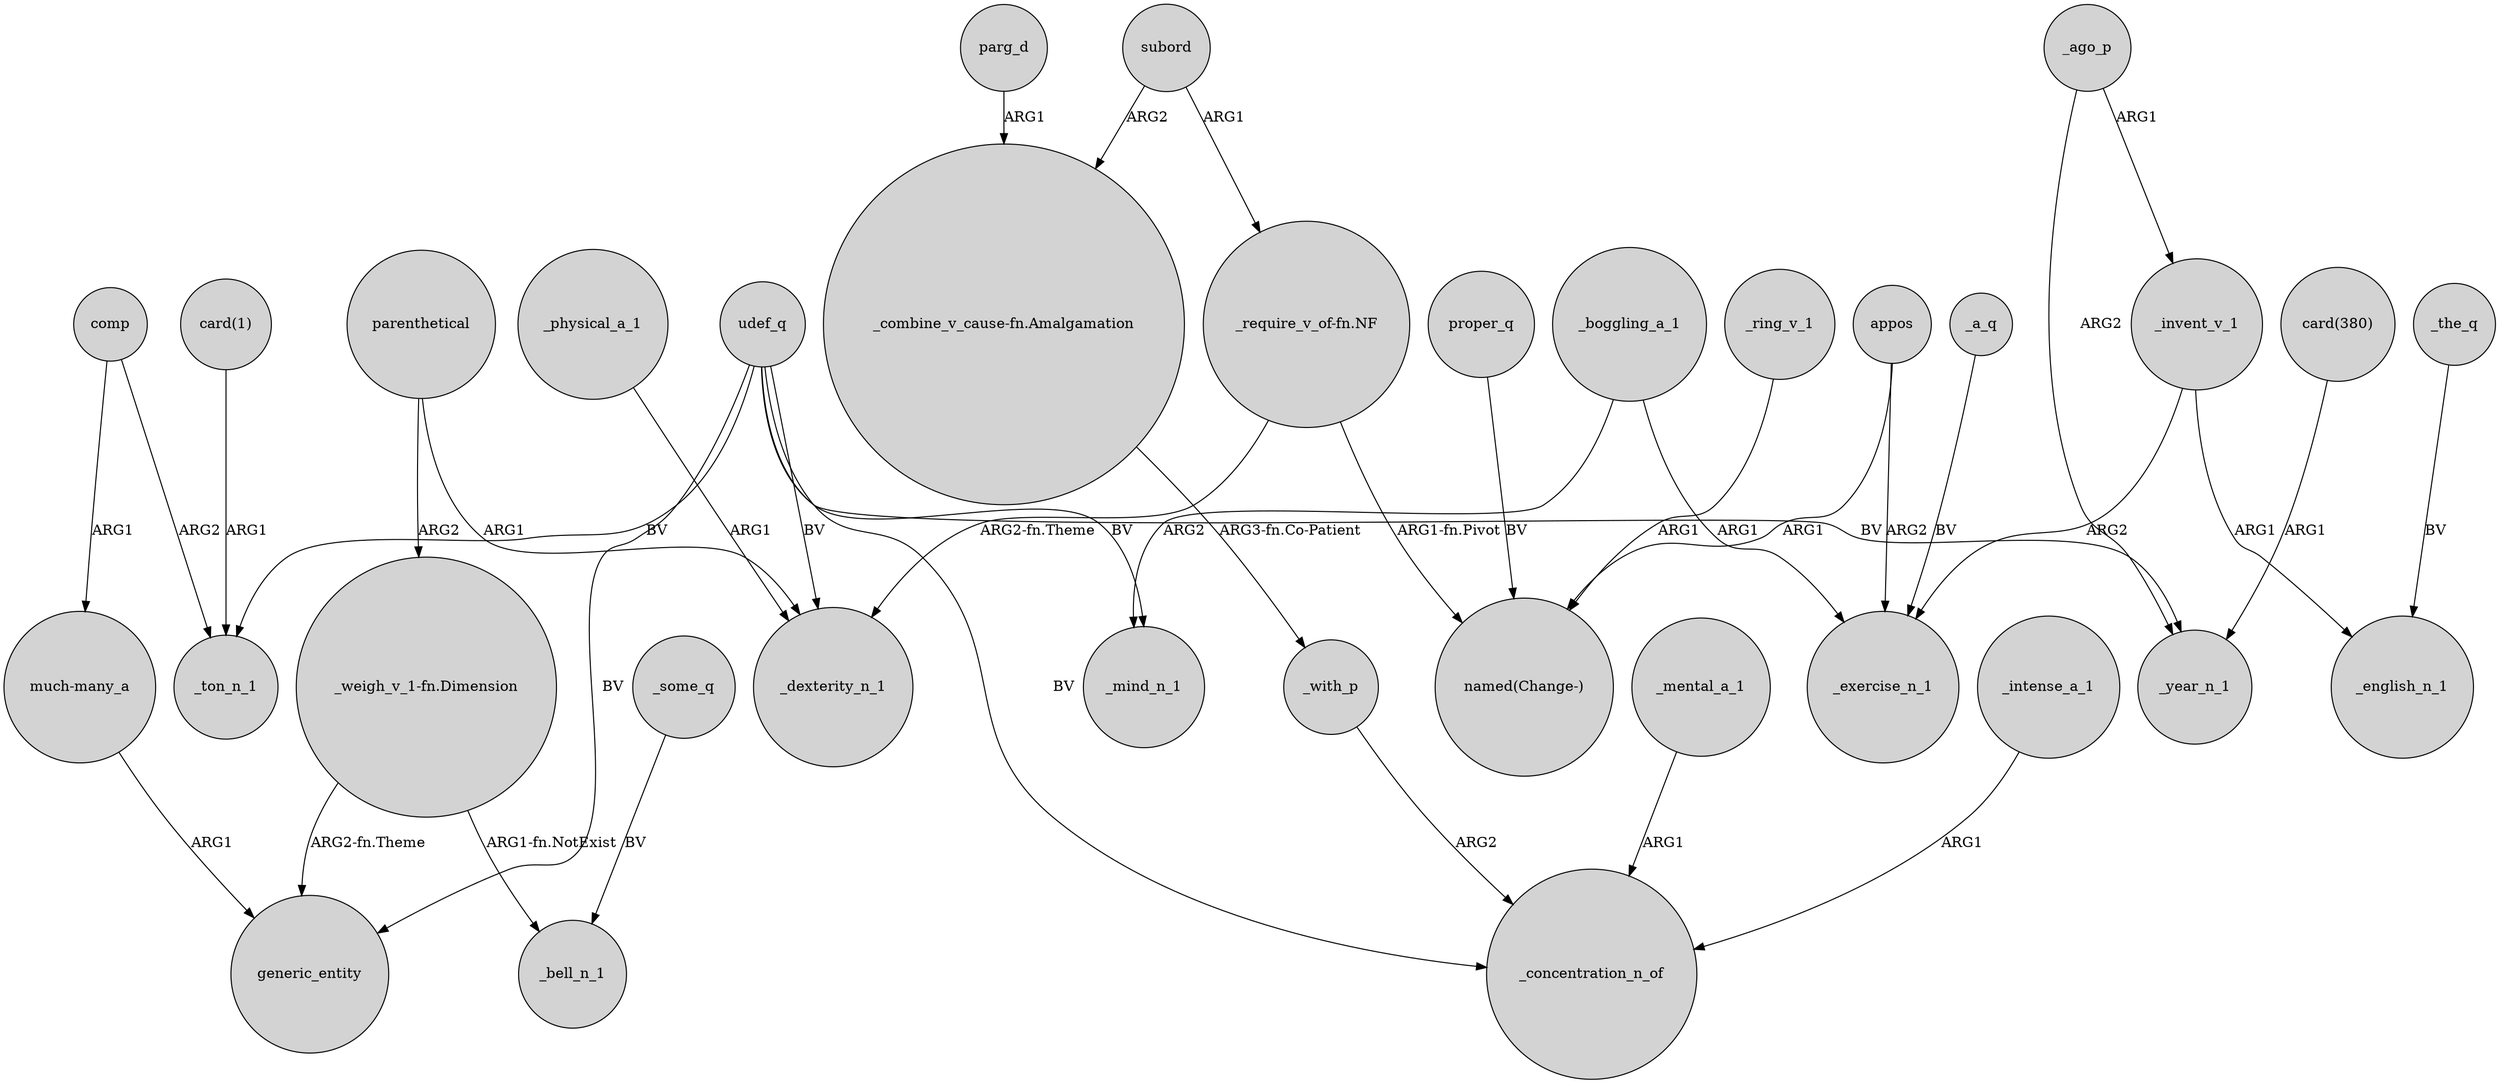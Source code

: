 digraph {
	node [shape=circle style=filled]
	udef_q -> generic_entity [label=BV]
	subord -> "_require_v_of-fn.NF" [label=ARG1]
	_physical_a_1 -> _dexterity_n_1 [label=ARG1]
	parenthetical -> _dexterity_n_1 [label=ARG1]
	"much-many_a" -> generic_entity [label=ARG1]
	_a_q -> _exercise_n_1 [label=BV]
	"_weigh_v_1-fn.Dimension" -> generic_entity [label="ARG2-fn.Theme"]
	"_require_v_of-fn.NF" -> _dexterity_n_1 [label="ARG2-fn.Theme"]
	_ago_p -> _invent_v_1 [label=ARG1]
	_the_q -> _english_n_1 [label=BV]
	_invent_v_1 -> _exercise_n_1 [label=ARG2]
	"card(1)" -> _ton_n_1 [label=ARG1]
	_some_q -> _bell_n_1 [label=BV]
	parenthetical -> "_weigh_v_1-fn.Dimension" [label=ARG2]
	_mental_a_1 -> _concentration_n_of [label=ARG1]
	proper_q -> "named(Change-)" [label=BV]
	_ago_p -> _year_n_1 [label=ARG2]
	_with_p -> _concentration_n_of [label=ARG2]
	comp -> "much-many_a" [label=ARG1]
	_ring_v_1 -> "named(Change-)" [label=ARG1]
	"card(380)" -> _year_n_1 [label=ARG1]
	_boggling_a_1 -> _mind_n_1 [label=ARG2]
	_boggling_a_1 -> _exercise_n_1 [label=ARG1]
	appos -> _exercise_n_1 [label=ARG2]
	udef_q -> _concentration_n_of [label=BV]
	udef_q -> _dexterity_n_1 [label=BV]
	udef_q -> _year_n_1 [label=BV]
	"_weigh_v_1-fn.Dimension" -> _bell_n_1 [label="ARG1-fn.NotExist"]
	comp -> _ton_n_1 [label=ARG2]
	subord -> "_combine_v_cause-fn.Amalgamation" [label=ARG2]
	"_combine_v_cause-fn.Amalgamation" -> _with_p [label="ARG3-fn.Co-Patient"]
	_intense_a_1 -> _concentration_n_of [label=ARG1]
	udef_q -> _mind_n_1 [label=BV]
	_invent_v_1 -> _english_n_1 [label=ARG1]
	"_require_v_of-fn.NF" -> "named(Change-)" [label="ARG1-fn.Pivot"]
	appos -> "named(Change-)" [label=ARG1]
	udef_q -> _ton_n_1 [label=BV]
	parg_d -> "_combine_v_cause-fn.Amalgamation" [label=ARG1]
}
